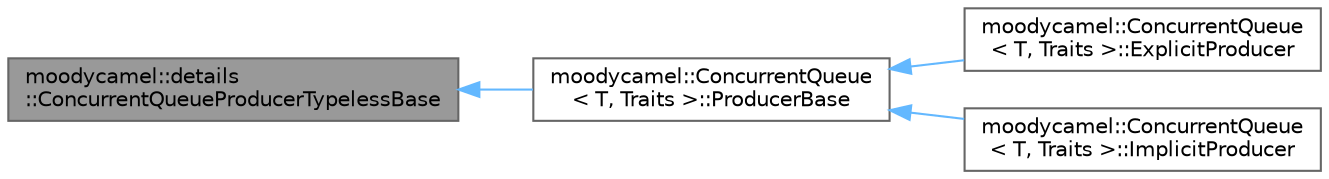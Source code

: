 digraph "moodycamel::details::ConcurrentQueueProducerTypelessBase"
{
 // INTERACTIVE_SVG=YES
 // LATEX_PDF_SIZE
  bgcolor="transparent";
  edge [fontname=Helvetica,fontsize=10,labelfontname=Helvetica,labelfontsize=10];
  node [fontname=Helvetica,fontsize=10,shape=box,height=0.2,width=0.4];
  rankdir="LR";
  Node1 [id="Node000001",label="moodycamel::details\l::ConcurrentQueueProducerTypelessBase",height=0.2,width=0.4,color="gray40", fillcolor="grey60", style="filled", fontcolor="black",tooltip=" "];
  Node1 -> Node2 [id="edge1_Node000001_Node000002",dir="back",color="steelblue1",style="solid",tooltip=" "];
  Node2 [id="Node000002",label="moodycamel::ConcurrentQueue\l\< T, Traits \>::ProducerBase",height=0.2,width=0.4,color="gray40", fillcolor="white", style="filled",URL="$d4/dea/structmoodycamel_1_1ConcurrentQueue_1_1ProducerBase.html",tooltip=" "];
  Node2 -> Node3 [id="edge2_Node000002_Node000003",dir="back",color="steelblue1",style="solid",tooltip=" "];
  Node3 [id="Node000003",label="moodycamel::ConcurrentQueue\l\< T, Traits \>::ExplicitProducer",height=0.2,width=0.4,color="gray40", fillcolor="white", style="filled",URL="$df/dcd/structmoodycamel_1_1ConcurrentQueue_1_1ExplicitProducer.html",tooltip=" "];
  Node2 -> Node4 [id="edge3_Node000002_Node000004",dir="back",color="steelblue1",style="solid",tooltip=" "];
  Node4 [id="Node000004",label="moodycamel::ConcurrentQueue\l\< T, Traits \>::ImplicitProducer",height=0.2,width=0.4,color="gray40", fillcolor="white", style="filled",URL="$d4/d1f/structmoodycamel_1_1ConcurrentQueue_1_1ImplicitProducer.html",tooltip=" "];
}
